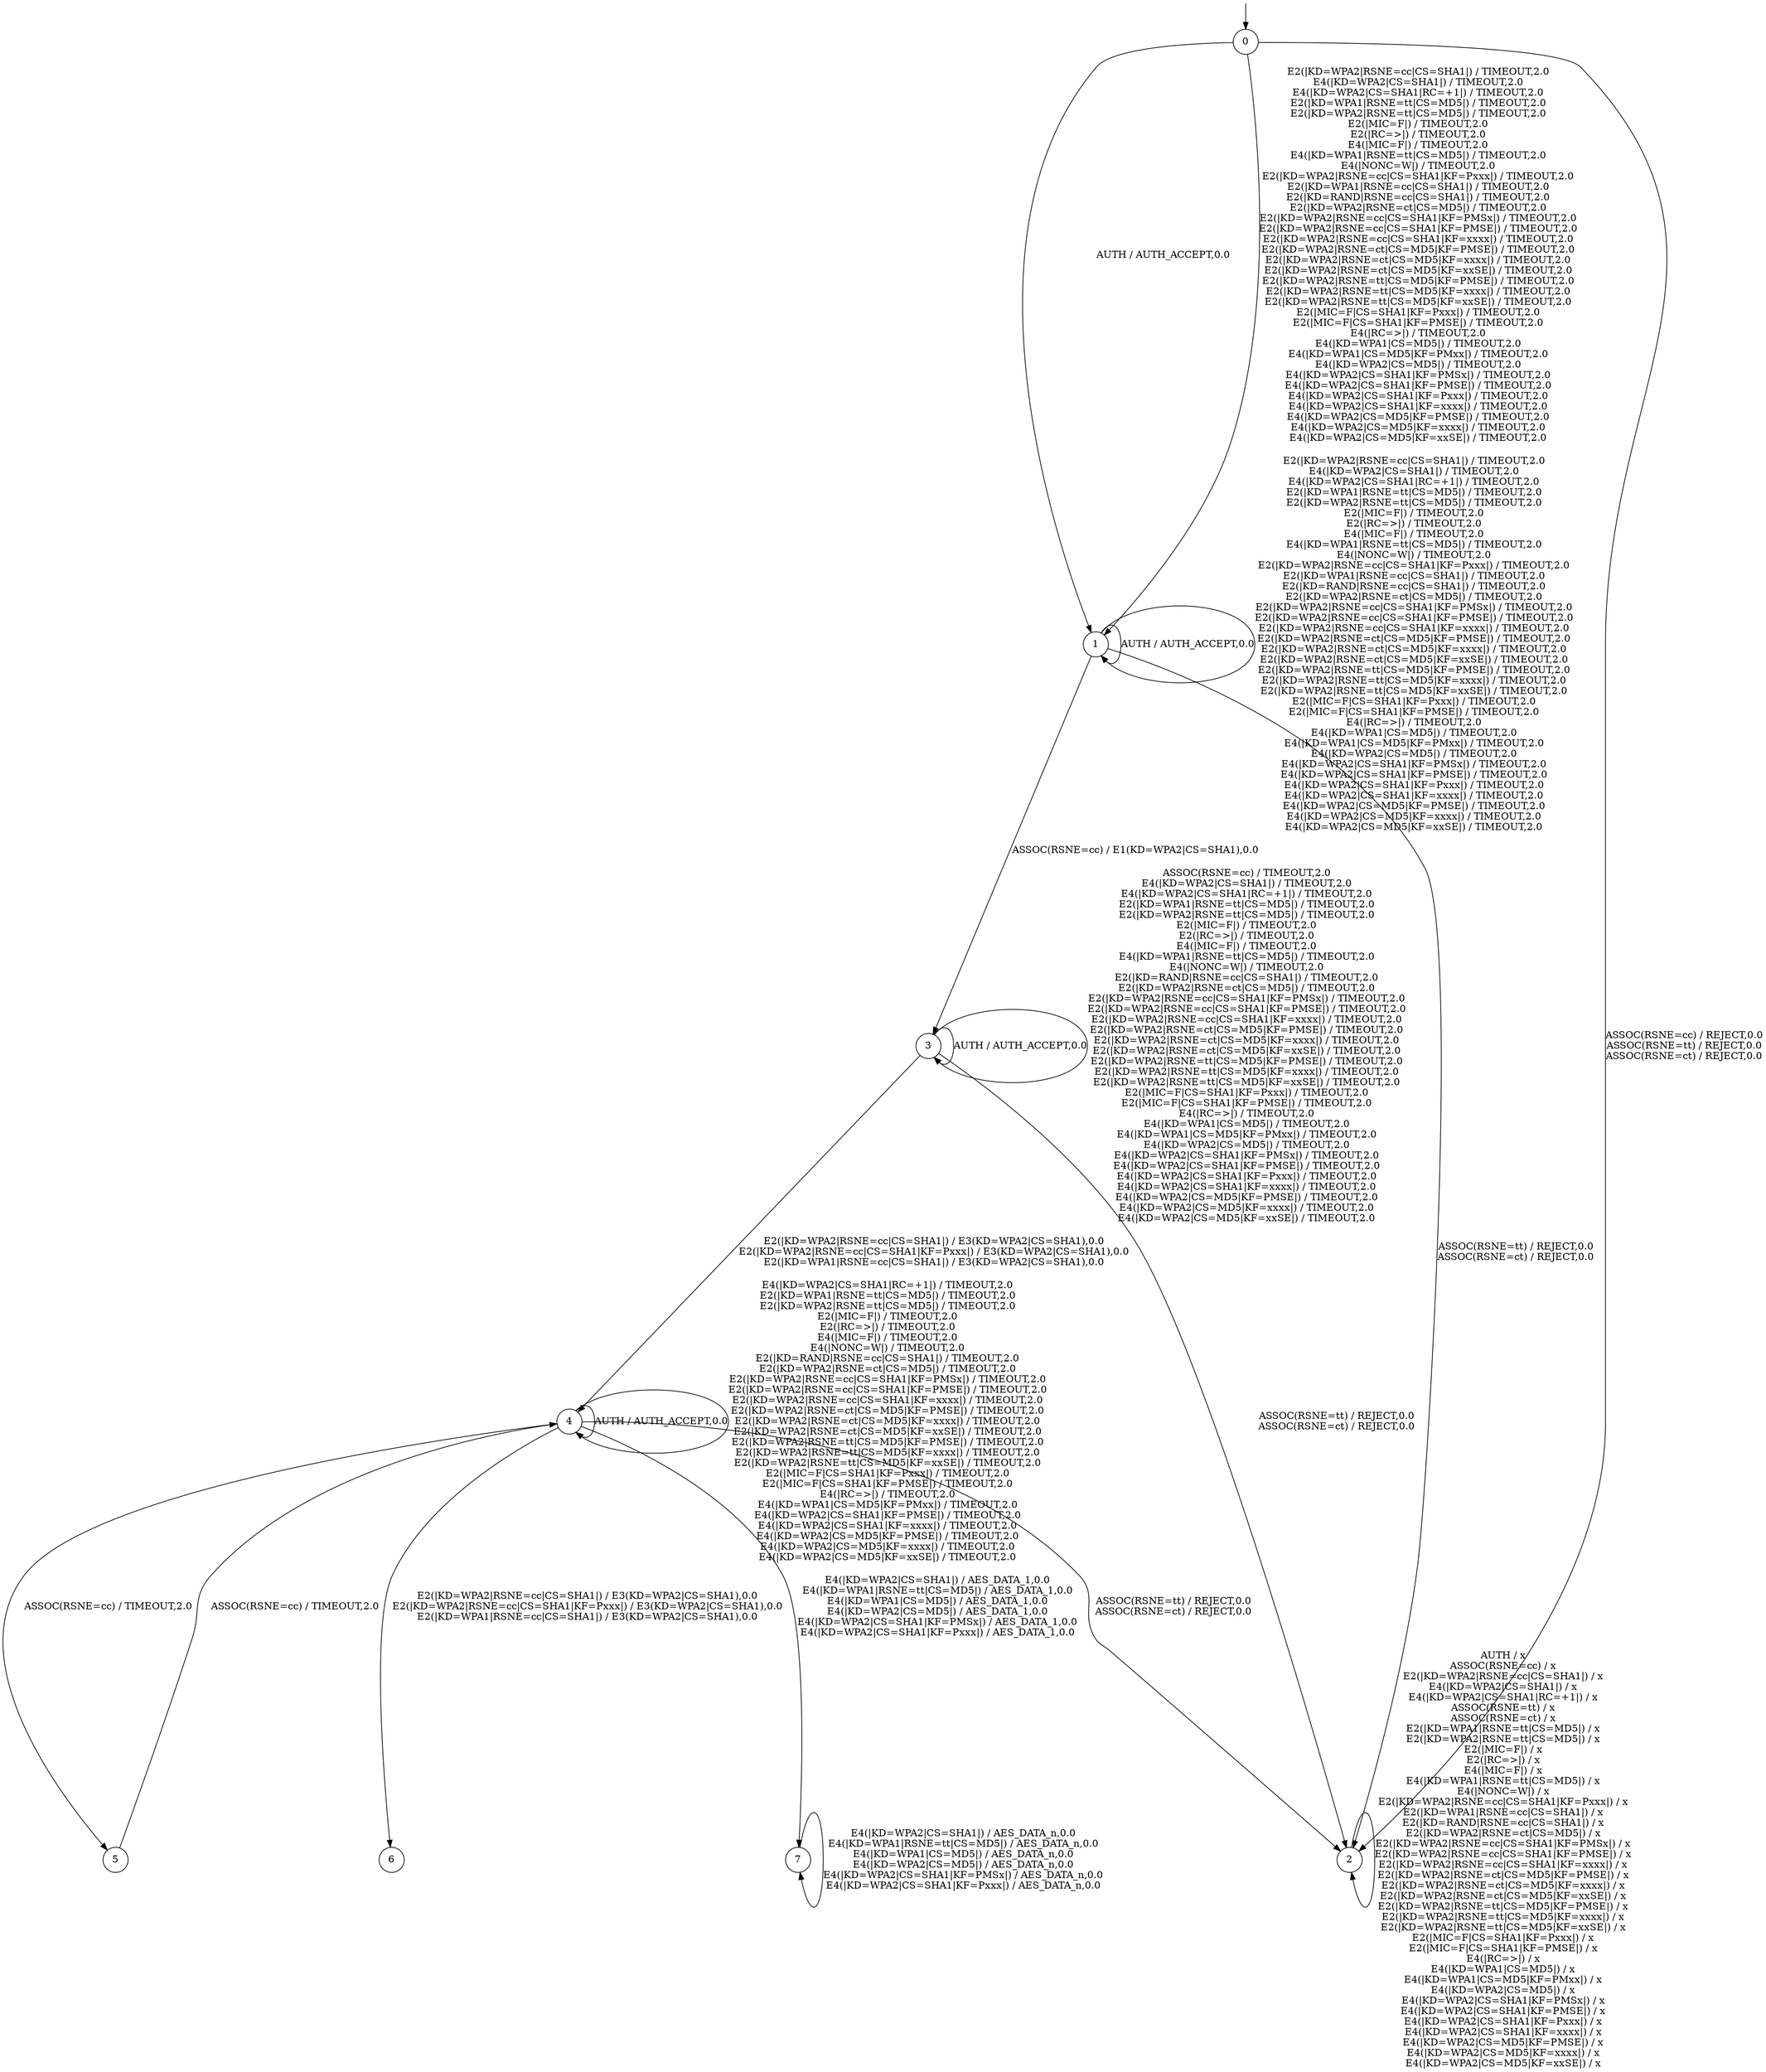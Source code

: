 digraph g {

	s0 [shape="circle" label="0"];
	s1 [shape="circle" label="1"];
	s2 [shape="circle" label="2"];
	s3 [shape="circle" label="3"];
	s4 [shape="circle" label="4"];
	s5 [shape="circle" label="5"];
	s6 [shape="circle" label="6"];
	s7 [shape="circle" label="7"];

__start0 [label="" shape="none" width="0" height="0"];
__start0 -> s0;

	s0 -> s1 [label="AUTH / AUTH_ACCEPT,0.0\n"];
	s0 -> s2 [label="ASSOC(RSNE=cc) / REJECT,0.0\nASSOC(RSNE=tt) / REJECT,0.0\nASSOC(RSNE=ct) / REJECT,0.0\n"];
	s0 -> s1 [label="E2(|KD=WPA2|RSNE=cc|CS=SHA1|) / TIMEOUT,2.0\nE4(|KD=WPA2|CS=SHA1|) / TIMEOUT,2.0\nE4(|KD=WPA2|CS=SHA1|RC=+1|) / TIMEOUT,2.0\nE2(|KD=WPA1|RSNE=tt|CS=MD5|) / TIMEOUT,2.0\nE2(|KD=WPA2|RSNE=tt|CS=MD5|) / TIMEOUT,2.0\nE2(|MIC=F|) / TIMEOUT,2.0\nE2(|RC=>|) / TIMEOUT,2.0\nE4(|MIC=F|) / TIMEOUT,2.0\nE4(|KD=WPA1|RSNE=tt|CS=MD5|) / TIMEOUT,2.0\nE4(|NONC=W|) / TIMEOUT,2.0\nE2(|KD=WPA2|RSNE=cc|CS=SHA1|KF=Pxxx|) / TIMEOUT,2.0\nE2(|KD=WPA1|RSNE=cc|CS=SHA1|) / TIMEOUT,2.0\nE2(|KD=RAND|RSNE=cc|CS=SHA1|) / TIMEOUT,2.0\nE2(|KD=WPA2|RSNE=ct|CS=MD5|) / TIMEOUT,2.0\nE2(|KD=WPA2|RSNE=cc|CS=SHA1|KF=PMSx|) / TIMEOUT,2.0\nE2(|KD=WPA2|RSNE=cc|CS=SHA1|KF=PMSE|) / TIMEOUT,2.0\nE2(|KD=WPA2|RSNE=cc|CS=SHA1|KF=xxxx|) / TIMEOUT,2.0\nE2(|KD=WPA2|RSNE=ct|CS=MD5|KF=PMSE|) / TIMEOUT,2.0\nE2(|KD=WPA2|RSNE=ct|CS=MD5|KF=xxxx|) / TIMEOUT,2.0\nE2(|KD=WPA2|RSNE=ct|CS=MD5|KF=xxSE|) / TIMEOUT,2.0\nE2(|KD=WPA2|RSNE=tt|CS=MD5|KF=PMSE|) / TIMEOUT,2.0\nE2(|KD=WPA2|RSNE=tt|CS=MD5|KF=xxxx|) / TIMEOUT,2.0\nE2(|KD=WPA2|RSNE=tt|CS=MD5|KF=xxSE|) / TIMEOUT,2.0\nE2(|MIC=F|CS=SHA1|KF=Pxxx|) / TIMEOUT,2.0\nE2(|MIC=F|CS=SHA1|KF=PMSE|) / TIMEOUT,2.0\nE4(|RC=>|) / TIMEOUT,2.0\nE4(|KD=WPA1|CS=MD5|) / TIMEOUT,2.0\nE4(|KD=WPA1|CS=MD5|KF=PMxx|) / TIMEOUT,2.0\nE4(|KD=WPA2|CS=MD5|) / TIMEOUT,2.0\nE4(|KD=WPA2|CS=SHA1|KF=PMSx|) / TIMEOUT,2.0\nE4(|KD=WPA2|CS=SHA1|KF=PMSE|) / TIMEOUT,2.0\nE4(|KD=WPA2|CS=SHA1|KF=Pxxx|) / TIMEOUT,2.0\nE4(|KD=WPA2|CS=SHA1|KF=xxxx|) / TIMEOUT,2.0\nE4(|KD=WPA2|CS=MD5|KF=PMSE|) / TIMEOUT,2.0\nE4(|KD=WPA2|CS=MD5|KF=xxxx|) / TIMEOUT,2.0\nE4(|KD=WPA2|CS=MD5|KF=xxSE|) / TIMEOUT,2.0\n"];
	s1 -> s1 [label="AUTH / AUTH_ACCEPT,0.0\n"];
	s1 -> s3 [label="ASSOC(RSNE=cc) / E1(KD=WPA2|CS=SHA1),0.0\n"];
	s1 -> s1 [label="E2(|KD=WPA2|RSNE=cc|CS=SHA1|) / TIMEOUT,2.0\nE4(|KD=WPA2|CS=SHA1|) / TIMEOUT,2.0\nE4(|KD=WPA2|CS=SHA1|RC=+1|) / TIMEOUT,2.0\nE2(|KD=WPA1|RSNE=tt|CS=MD5|) / TIMEOUT,2.0\nE2(|KD=WPA2|RSNE=tt|CS=MD5|) / TIMEOUT,2.0\nE2(|MIC=F|) / TIMEOUT,2.0\nE2(|RC=>|) / TIMEOUT,2.0\nE4(|MIC=F|) / TIMEOUT,2.0\nE4(|KD=WPA1|RSNE=tt|CS=MD5|) / TIMEOUT,2.0\nE4(|NONC=W|) / TIMEOUT,2.0\nE2(|KD=WPA2|RSNE=cc|CS=SHA1|KF=Pxxx|) / TIMEOUT,2.0\nE2(|KD=WPA1|RSNE=cc|CS=SHA1|) / TIMEOUT,2.0\nE2(|KD=RAND|RSNE=cc|CS=SHA1|) / TIMEOUT,2.0\nE2(|KD=WPA2|RSNE=ct|CS=MD5|) / TIMEOUT,2.0\nE2(|KD=WPA2|RSNE=cc|CS=SHA1|KF=PMSx|) / TIMEOUT,2.0\nE2(|KD=WPA2|RSNE=cc|CS=SHA1|KF=PMSE|) / TIMEOUT,2.0\nE2(|KD=WPA2|RSNE=cc|CS=SHA1|KF=xxxx|) / TIMEOUT,2.0\nE2(|KD=WPA2|RSNE=ct|CS=MD5|KF=PMSE|) / TIMEOUT,2.0\nE2(|KD=WPA2|RSNE=ct|CS=MD5|KF=xxxx|) / TIMEOUT,2.0\nE2(|KD=WPA2|RSNE=ct|CS=MD5|KF=xxSE|) / TIMEOUT,2.0\nE2(|KD=WPA2|RSNE=tt|CS=MD5|KF=PMSE|) / TIMEOUT,2.0\nE2(|KD=WPA2|RSNE=tt|CS=MD5|KF=xxxx|) / TIMEOUT,2.0\nE2(|KD=WPA2|RSNE=tt|CS=MD5|KF=xxSE|) / TIMEOUT,2.0\nE2(|MIC=F|CS=SHA1|KF=Pxxx|) / TIMEOUT,2.0\nE2(|MIC=F|CS=SHA1|KF=PMSE|) / TIMEOUT,2.0\nE4(|RC=>|) / TIMEOUT,2.0\nE4(|KD=WPA1|CS=MD5|) / TIMEOUT,2.0\nE4(|KD=WPA1|CS=MD5|KF=PMxx|) / TIMEOUT,2.0\nE4(|KD=WPA2|CS=MD5|) / TIMEOUT,2.0\nE4(|KD=WPA2|CS=SHA1|KF=PMSx|) / TIMEOUT,2.0\nE4(|KD=WPA2|CS=SHA1|KF=PMSE|) / TIMEOUT,2.0\nE4(|KD=WPA2|CS=SHA1|KF=Pxxx|) / TIMEOUT,2.0\nE4(|KD=WPA2|CS=SHA1|KF=xxxx|) / TIMEOUT,2.0\nE4(|KD=WPA2|CS=MD5|KF=PMSE|) / TIMEOUT,2.0\nE4(|KD=WPA2|CS=MD5|KF=xxxx|) / TIMEOUT,2.0\nE4(|KD=WPA2|CS=MD5|KF=xxSE|) / TIMEOUT,2.0\n"];
	s1 -> s2 [label="ASSOC(RSNE=tt) / REJECT,0.0\nASSOC(RSNE=ct) / REJECT,0.0\n"];
	s2 -> s2 [label="AUTH / x\nASSOC(RSNE=cc) / x\nE2(|KD=WPA2|RSNE=cc|CS=SHA1|) / x\nE4(|KD=WPA2|CS=SHA1|) / x\nE4(|KD=WPA2|CS=SHA1|RC=+1|) / x\nASSOC(RSNE=tt) / x\nASSOC(RSNE=ct) / x\nE2(|KD=WPA1|RSNE=tt|CS=MD5|) / x\nE2(|KD=WPA2|RSNE=tt|CS=MD5|) / x\nE2(|MIC=F|) / x\nE2(|RC=>|) / x\nE4(|MIC=F|) / x\nE4(|KD=WPA1|RSNE=tt|CS=MD5|) / x\nE4(|NONC=W|) / x\nE2(|KD=WPA2|RSNE=cc|CS=SHA1|KF=Pxxx|) / x\nE2(|KD=WPA1|RSNE=cc|CS=SHA1|) / x\nE2(|KD=RAND|RSNE=cc|CS=SHA1|) / x\nE2(|KD=WPA2|RSNE=ct|CS=MD5|) / x\nE2(|KD=WPA2|RSNE=cc|CS=SHA1|KF=PMSx|) / x\nE2(|KD=WPA2|RSNE=cc|CS=SHA1|KF=PMSE|) / x\nE2(|KD=WPA2|RSNE=cc|CS=SHA1|KF=xxxx|) / x\nE2(|KD=WPA2|RSNE=ct|CS=MD5|KF=PMSE|) / x\nE2(|KD=WPA2|RSNE=ct|CS=MD5|KF=xxxx|) / x\nE2(|KD=WPA2|RSNE=ct|CS=MD5|KF=xxSE|) / x\nE2(|KD=WPA2|RSNE=tt|CS=MD5|KF=PMSE|) / x\nE2(|KD=WPA2|RSNE=tt|CS=MD5|KF=xxxx|) / x\nE2(|KD=WPA2|RSNE=tt|CS=MD5|KF=xxSE|) / x\nE2(|MIC=F|CS=SHA1|KF=Pxxx|) / x\nE2(|MIC=F|CS=SHA1|KF=PMSE|) / x\nE4(|RC=>|) / x\nE4(|KD=WPA1|CS=MD5|) / x\nE4(|KD=WPA1|CS=MD5|KF=PMxx|) / x\nE4(|KD=WPA2|CS=MD5|) / x\nE4(|KD=WPA2|CS=SHA1|KF=PMSx|) / x\nE4(|KD=WPA2|CS=SHA1|KF=PMSE|) / x\nE4(|KD=WPA2|CS=SHA1|KF=Pxxx|) / x\nE4(|KD=WPA2|CS=SHA1|KF=xxxx|) / x\nE4(|KD=WPA2|CS=MD5|KF=PMSE|) / x\nE4(|KD=WPA2|CS=MD5|KF=xxxx|) / x\nE4(|KD=WPA2|CS=MD5|KF=xxSE|) / x\n"];
	s3 -> s3 [label="AUTH / AUTH_ACCEPT,0.0\n"];
	s3 -> s3 [label="ASSOC(RSNE=cc) / TIMEOUT,2.0\nE4(|KD=WPA2|CS=SHA1|) / TIMEOUT,2.0\nE4(|KD=WPA2|CS=SHA1|RC=+1|) / TIMEOUT,2.0\nE2(|KD=WPA1|RSNE=tt|CS=MD5|) / TIMEOUT,2.0\nE2(|KD=WPA2|RSNE=tt|CS=MD5|) / TIMEOUT,2.0\nE2(|MIC=F|) / TIMEOUT,2.0\nE2(|RC=>|) / TIMEOUT,2.0\nE4(|MIC=F|) / TIMEOUT,2.0\nE4(|KD=WPA1|RSNE=tt|CS=MD5|) / TIMEOUT,2.0\nE4(|NONC=W|) / TIMEOUT,2.0\nE2(|KD=RAND|RSNE=cc|CS=SHA1|) / TIMEOUT,2.0\nE2(|KD=WPA2|RSNE=ct|CS=MD5|) / TIMEOUT,2.0\nE2(|KD=WPA2|RSNE=cc|CS=SHA1|KF=PMSx|) / TIMEOUT,2.0\nE2(|KD=WPA2|RSNE=cc|CS=SHA1|KF=PMSE|) / TIMEOUT,2.0\nE2(|KD=WPA2|RSNE=cc|CS=SHA1|KF=xxxx|) / TIMEOUT,2.0\nE2(|KD=WPA2|RSNE=ct|CS=MD5|KF=PMSE|) / TIMEOUT,2.0\nE2(|KD=WPA2|RSNE=ct|CS=MD5|KF=xxxx|) / TIMEOUT,2.0\nE2(|KD=WPA2|RSNE=ct|CS=MD5|KF=xxSE|) / TIMEOUT,2.0\nE2(|KD=WPA2|RSNE=tt|CS=MD5|KF=PMSE|) / TIMEOUT,2.0\nE2(|KD=WPA2|RSNE=tt|CS=MD5|KF=xxxx|) / TIMEOUT,2.0\nE2(|KD=WPA2|RSNE=tt|CS=MD5|KF=xxSE|) / TIMEOUT,2.0\nE2(|MIC=F|CS=SHA1|KF=Pxxx|) / TIMEOUT,2.0\nE2(|MIC=F|CS=SHA1|KF=PMSE|) / TIMEOUT,2.0\nE4(|RC=>|) / TIMEOUT,2.0\nE4(|KD=WPA1|CS=MD5|) / TIMEOUT,2.0\nE4(|KD=WPA1|CS=MD5|KF=PMxx|) / TIMEOUT,2.0\nE4(|KD=WPA2|CS=MD5|) / TIMEOUT,2.0\nE4(|KD=WPA2|CS=SHA1|KF=PMSx|) / TIMEOUT,2.0\nE4(|KD=WPA2|CS=SHA1|KF=PMSE|) / TIMEOUT,2.0\nE4(|KD=WPA2|CS=SHA1|KF=Pxxx|) / TIMEOUT,2.0\nE4(|KD=WPA2|CS=SHA1|KF=xxxx|) / TIMEOUT,2.0\nE4(|KD=WPA2|CS=MD5|KF=PMSE|) / TIMEOUT,2.0\nE4(|KD=WPA2|CS=MD5|KF=xxxx|) / TIMEOUT,2.0\nE4(|KD=WPA2|CS=MD5|KF=xxSE|) / TIMEOUT,2.0\n"];
	s3 -> s4 [label="E2(|KD=WPA2|RSNE=cc|CS=SHA1|) / E3(KD=WPA2|CS=SHA1),0.0\nE2(|KD=WPA2|RSNE=cc|CS=SHA1|KF=Pxxx|) / E3(KD=WPA2|CS=SHA1),0.0\nE2(|KD=WPA1|RSNE=cc|CS=SHA1|) / E3(KD=WPA2|CS=SHA1),0.0\n"];
	s3 -> s2 [label="ASSOC(RSNE=tt) / REJECT,0.0\nASSOC(RSNE=ct) / REJECT,0.0\n"];
	s4 -> s4 [label="AUTH / AUTH_ACCEPT,0.0\n"];
	s4 -> s5 [label="ASSOC(RSNE=cc) / TIMEOUT,2.0\n"];
	s4 -> s6 [label="E2(|KD=WPA2|RSNE=cc|CS=SHA1|) / E3(KD=WPA2|CS=SHA1),0.0\nE2(|KD=WPA2|RSNE=cc|CS=SHA1|KF=Pxxx|) / E3(KD=WPA2|CS=SHA1),0.0\nE2(|KD=WPA1|RSNE=cc|CS=SHA1|) / E3(KD=WPA2|CS=SHA1),0.0\n"];
	s4 -> s7 [label="E4(|KD=WPA2|CS=SHA1|) / AES_DATA_1,0.0\nE4(|KD=WPA1|RSNE=tt|CS=MD5|) / AES_DATA_1,0.0\nE4(|KD=WPA1|CS=MD5|) / AES_DATA_1,0.0\nE4(|KD=WPA2|CS=MD5|) / AES_DATA_1,0.0\nE4(|KD=WPA2|CS=SHA1|KF=PMSx|) / AES_DATA_1,0.0\nE4(|KD=WPA2|CS=SHA1|KF=Pxxx|) / AES_DATA_1,0.0\n"];
	s4 -> s4 [label="E4(|KD=WPA2|CS=SHA1|RC=+1|) / TIMEOUT,2.0\nE2(|KD=WPA1|RSNE=tt|CS=MD5|) / TIMEOUT,2.0\nE2(|KD=WPA2|RSNE=tt|CS=MD5|) / TIMEOUT,2.0\nE2(|MIC=F|) / TIMEOUT,2.0\nE2(|RC=>|) / TIMEOUT,2.0\nE4(|MIC=F|) / TIMEOUT,2.0\nE4(|NONC=W|) / TIMEOUT,2.0\nE2(|KD=RAND|RSNE=cc|CS=SHA1|) / TIMEOUT,2.0\nE2(|KD=WPA2|RSNE=ct|CS=MD5|) / TIMEOUT,2.0\nE2(|KD=WPA2|RSNE=cc|CS=SHA1|KF=PMSx|) / TIMEOUT,2.0\nE2(|KD=WPA2|RSNE=cc|CS=SHA1|KF=PMSE|) / TIMEOUT,2.0\nE2(|KD=WPA2|RSNE=cc|CS=SHA1|KF=xxxx|) / TIMEOUT,2.0\nE2(|KD=WPA2|RSNE=ct|CS=MD5|KF=PMSE|) / TIMEOUT,2.0\nE2(|KD=WPA2|RSNE=ct|CS=MD5|KF=xxxx|) / TIMEOUT,2.0\nE2(|KD=WPA2|RSNE=ct|CS=MD5|KF=xxSE|) / TIMEOUT,2.0\nE2(|KD=WPA2|RSNE=tt|CS=MD5|KF=PMSE|) / TIMEOUT,2.0\nE2(|KD=WPA2|RSNE=tt|CS=MD5|KF=xxxx|) / TIMEOUT,2.0\nE2(|KD=WPA2|RSNE=tt|CS=MD5|KF=xxSE|) / TIMEOUT,2.0\nE2(|MIC=F|CS=SHA1|KF=Pxxx|) / TIMEOUT,2.0\nE2(|MIC=F|CS=SHA1|KF=PMSE|) / TIMEOUT,2.0\nE4(|RC=>|) / TIMEOUT,2.0\nE4(|KD=WPA1|CS=MD5|KF=PMxx|) / TIMEOUT,2.0\nE4(|KD=WPA2|CS=SHA1|KF=PMSE|) / TIMEOUT,2.0\nE4(|KD=WPA2|CS=SHA1|KF=xxxx|) / TIMEOUT,2.0\nE4(|KD=WPA2|CS=MD5|KF=PMSE|) / TIMEOUT,2.0\nE4(|KD=WPA2|CS=MD5|KF=xxxx|) / TIMEOUT,2.0\nE4(|KD=WPA2|CS=MD5|KF=xxSE|) / TIMEOUT,2.0\n"];
	s4 -> s2 [label="ASSOC(RSNE=tt) / REJECT,0.0\nASSOC(RSNE=ct) / REJECT,0.0\n"];
	s5 -> s4 [label="ASSOC(RSNE=cc) / TIMEOUT,2.0\n"];
	s7 -> s7 [label="E4(|KD=WPA2|CS=SHA1|) / AES_DATA_n,0.0\nE4(|KD=WPA1|RSNE=tt|CS=MD5|) / AES_DATA_n,0.0\nE4(|KD=WPA1|CS=MD5|) / AES_DATA_n,0.0\nE4(|KD=WPA2|CS=MD5|) / AES_DATA_n,0.0\nE4(|KD=WPA2|CS=SHA1|KF=PMSx|) / AES_DATA_n,0.0\nE4(|KD=WPA2|CS=SHA1|KF=Pxxx|) / AES_DATA_n,0.0\n"];
}